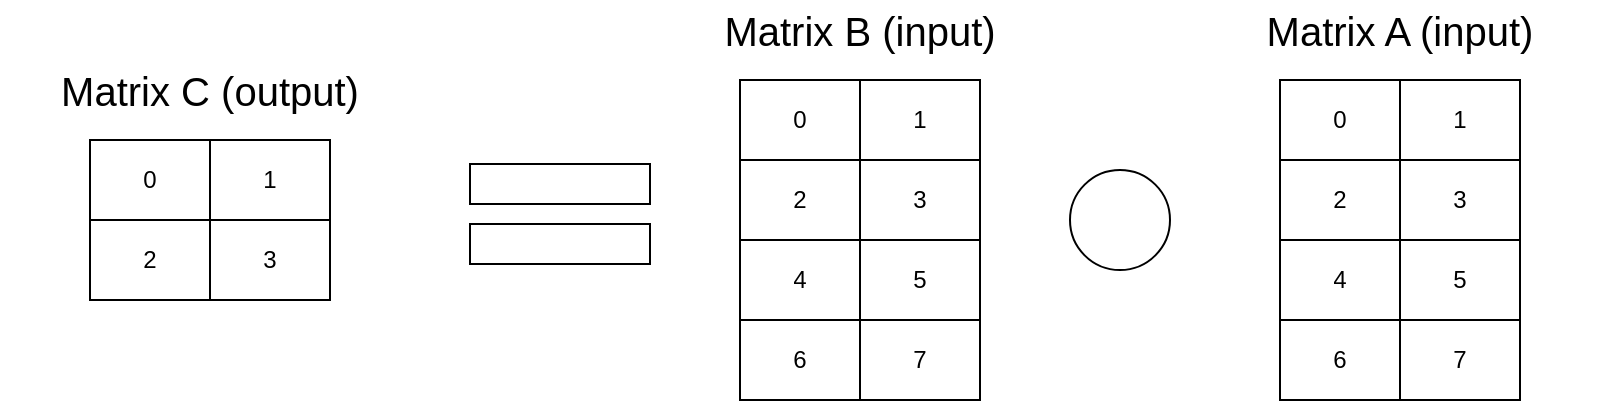 <mxfile version="22.1.8" type="device">
  <diagram name="Page-1" id="VZIIqRRXdtm2IghGHygO">
    <mxGraphModel dx="2074" dy="1124" grid="1" gridSize="10" guides="1" tooltips="1" connect="1" arrows="1" fold="1" page="1" pageScale="1" pageWidth="1100" pageHeight="850" math="0" shadow="0">
      <root>
        <mxCell id="0" />
        <mxCell id="1" parent="0" />
        <mxCell id="U0SIcajHDekRjV8Gr2eX-7" value="" style="shape=table;startSize=0;container=1;collapsible=0;childLayout=tableLayout;" parent="1" vertex="1">
          <mxGeometry x="425" y="50" width="120" height="160" as="geometry" />
        </mxCell>
        <mxCell id="U0SIcajHDekRjV8Gr2eX-8" value="" style="shape=tableRow;horizontal=0;startSize=0;swimlaneHead=0;swimlaneBody=0;strokeColor=inherit;top=0;left=0;bottom=0;right=0;collapsible=0;dropTarget=0;fillColor=none;points=[[0,0.5],[1,0.5]];portConstraint=eastwest;" parent="U0SIcajHDekRjV8Gr2eX-7" vertex="1">
          <mxGeometry width="120" height="40" as="geometry" />
        </mxCell>
        <mxCell id="U0SIcajHDekRjV8Gr2eX-9" value="0" style="shape=partialRectangle;html=1;whiteSpace=wrap;connectable=0;strokeColor=inherit;overflow=hidden;fillColor=none;top=0;left=0;bottom=0;right=0;pointerEvents=1;" parent="U0SIcajHDekRjV8Gr2eX-8" vertex="1">
          <mxGeometry width="60" height="40" as="geometry">
            <mxRectangle width="60" height="40" as="alternateBounds" />
          </mxGeometry>
        </mxCell>
        <mxCell id="U0SIcajHDekRjV8Gr2eX-30" value="1" style="shape=partialRectangle;html=1;whiteSpace=wrap;connectable=0;strokeColor=inherit;overflow=hidden;fillColor=none;top=0;left=0;bottom=0;right=0;pointerEvents=1;" parent="U0SIcajHDekRjV8Gr2eX-8" vertex="1">
          <mxGeometry x="60" width="60" height="40" as="geometry">
            <mxRectangle width="60" height="40" as="alternateBounds" />
          </mxGeometry>
        </mxCell>
        <mxCell id="U0SIcajHDekRjV8Gr2eX-10" value="" style="shape=tableRow;horizontal=0;startSize=0;swimlaneHead=0;swimlaneBody=0;strokeColor=inherit;top=0;left=0;bottom=0;right=0;collapsible=0;dropTarget=0;fillColor=none;points=[[0,0.5],[1,0.5]];portConstraint=eastwest;" parent="U0SIcajHDekRjV8Gr2eX-7" vertex="1">
          <mxGeometry y="40" width="120" height="40" as="geometry" />
        </mxCell>
        <mxCell id="U0SIcajHDekRjV8Gr2eX-11" value="2" style="shape=partialRectangle;html=1;whiteSpace=wrap;connectable=0;strokeColor=inherit;overflow=hidden;fillColor=none;top=0;left=0;bottom=0;right=0;pointerEvents=1;" parent="U0SIcajHDekRjV8Gr2eX-10" vertex="1">
          <mxGeometry width="60" height="40" as="geometry">
            <mxRectangle width="60" height="40" as="alternateBounds" />
          </mxGeometry>
        </mxCell>
        <mxCell id="U0SIcajHDekRjV8Gr2eX-31" value="3" style="shape=partialRectangle;html=1;whiteSpace=wrap;connectable=0;strokeColor=inherit;overflow=hidden;fillColor=none;top=0;left=0;bottom=0;right=0;pointerEvents=1;" parent="U0SIcajHDekRjV8Gr2eX-10" vertex="1">
          <mxGeometry x="60" width="60" height="40" as="geometry">
            <mxRectangle width="60" height="40" as="alternateBounds" />
          </mxGeometry>
        </mxCell>
        <mxCell id="U0SIcajHDekRjV8Gr2eX-12" value="" style="shape=tableRow;horizontal=0;startSize=0;swimlaneHead=0;swimlaneBody=0;strokeColor=inherit;top=0;left=0;bottom=0;right=0;collapsible=0;dropTarget=0;fillColor=none;points=[[0,0.5],[1,0.5]];portConstraint=eastwest;" parent="U0SIcajHDekRjV8Gr2eX-7" vertex="1">
          <mxGeometry y="80" width="120" height="40" as="geometry" />
        </mxCell>
        <mxCell id="U0SIcajHDekRjV8Gr2eX-13" value="4" style="shape=partialRectangle;html=1;whiteSpace=wrap;connectable=0;strokeColor=inherit;overflow=hidden;fillColor=none;top=0;left=0;bottom=0;right=0;pointerEvents=1;" parent="U0SIcajHDekRjV8Gr2eX-12" vertex="1">
          <mxGeometry width="60" height="40" as="geometry">
            <mxRectangle width="60" height="40" as="alternateBounds" />
          </mxGeometry>
        </mxCell>
        <mxCell id="U0SIcajHDekRjV8Gr2eX-32" value="5" style="shape=partialRectangle;html=1;whiteSpace=wrap;connectable=0;strokeColor=inherit;overflow=hidden;fillColor=none;top=0;left=0;bottom=0;right=0;pointerEvents=1;" parent="U0SIcajHDekRjV8Gr2eX-12" vertex="1">
          <mxGeometry x="60" width="60" height="40" as="geometry">
            <mxRectangle width="60" height="40" as="alternateBounds" />
          </mxGeometry>
        </mxCell>
        <mxCell id="U0SIcajHDekRjV8Gr2eX-14" value="" style="shape=tableRow;horizontal=0;startSize=0;swimlaneHead=0;swimlaneBody=0;strokeColor=inherit;top=0;left=0;bottom=0;right=0;collapsible=0;dropTarget=0;fillColor=none;points=[[0,0.5],[1,0.5]];portConstraint=eastwest;" parent="U0SIcajHDekRjV8Gr2eX-7" vertex="1">
          <mxGeometry y="120" width="120" height="40" as="geometry" />
        </mxCell>
        <mxCell id="U0SIcajHDekRjV8Gr2eX-15" value="6" style="shape=partialRectangle;html=1;whiteSpace=wrap;connectable=0;strokeColor=inherit;overflow=hidden;fillColor=none;top=0;left=0;bottom=0;right=0;pointerEvents=1;" parent="U0SIcajHDekRjV8Gr2eX-14" vertex="1">
          <mxGeometry width="60" height="40" as="geometry">
            <mxRectangle width="60" height="40" as="alternateBounds" />
          </mxGeometry>
        </mxCell>
        <mxCell id="U0SIcajHDekRjV8Gr2eX-33" value="7" style="shape=partialRectangle;html=1;whiteSpace=wrap;connectable=0;strokeColor=inherit;overflow=hidden;fillColor=none;top=0;left=0;bottom=0;right=0;pointerEvents=1;" parent="U0SIcajHDekRjV8Gr2eX-14" vertex="1">
          <mxGeometry x="60" width="60" height="40" as="geometry">
            <mxRectangle width="60" height="40" as="alternateBounds" />
          </mxGeometry>
        </mxCell>
        <mxCell id="U0SIcajHDekRjV8Gr2eX-22" value="&lt;font style=&quot;font-size: 20px;&quot;&gt;Matrix C (output)&lt;br&gt;&lt;/font&gt;" style="text;html=1;strokeColor=none;fillColor=none;align=center;verticalAlign=middle;whiteSpace=wrap;rounded=0;" parent="1" vertex="1">
          <mxGeometry x="55" y="40" width="210" height="30" as="geometry" />
        </mxCell>
        <mxCell id="U0SIcajHDekRjV8Gr2eX-23" value="&lt;font style=&quot;font-size: 20px;&quot;&gt;Matrix A (input)&lt;br&gt;&lt;/font&gt;" style="text;html=1;strokeColor=none;fillColor=none;align=center;verticalAlign=middle;whiteSpace=wrap;rounded=0;" parent="1" vertex="1">
          <mxGeometry x="650" y="10" width="210" height="30" as="geometry" />
        </mxCell>
        <mxCell id="U0SIcajHDekRjV8Gr2eX-24" value="&lt;font style=&quot;font-size: 20px;&quot;&gt;Matrix B (input)&lt;br&gt;&lt;/font&gt;" style="text;html=1;strokeColor=none;fillColor=none;align=center;verticalAlign=middle;whiteSpace=wrap;rounded=0;" parent="1" vertex="1">
          <mxGeometry x="380" y="10" width="210" height="30" as="geometry" />
        </mxCell>
        <mxCell id="U0SIcajHDekRjV8Gr2eX-39" value="" style="rounded=0;whiteSpace=wrap;html=1;" parent="1" vertex="1">
          <mxGeometry x="290" y="92" width="90" height="20" as="geometry" />
        </mxCell>
        <mxCell id="U0SIcajHDekRjV8Gr2eX-40" value="" style="rounded=0;whiteSpace=wrap;html=1;" parent="1" vertex="1">
          <mxGeometry x="290" y="122" width="90" height="20" as="geometry" />
        </mxCell>
        <mxCell id="U0SIcajHDekRjV8Gr2eX-41" value="" style="ellipse;whiteSpace=wrap;html=1;aspect=fixed;" parent="1" vertex="1">
          <mxGeometry x="590" y="95" width="50" height="50" as="geometry" />
        </mxCell>
        <mxCell id="LKcYcv7qrDkkJhPi9e7v-1" value="" style="shape=table;startSize=0;container=1;collapsible=0;childLayout=tableLayout;" vertex="1" parent="1">
          <mxGeometry x="100" y="80" width="120" height="80" as="geometry" />
        </mxCell>
        <mxCell id="LKcYcv7qrDkkJhPi9e7v-2" value="" style="shape=tableRow;horizontal=0;startSize=0;swimlaneHead=0;swimlaneBody=0;strokeColor=inherit;top=0;left=0;bottom=0;right=0;collapsible=0;dropTarget=0;fillColor=none;points=[[0,0.5],[1,0.5]];portConstraint=eastwest;" vertex="1" parent="LKcYcv7qrDkkJhPi9e7v-1">
          <mxGeometry width="120" height="40" as="geometry" />
        </mxCell>
        <mxCell id="LKcYcv7qrDkkJhPi9e7v-3" value="0" style="shape=partialRectangle;html=1;whiteSpace=wrap;connectable=0;strokeColor=inherit;overflow=hidden;fillColor=none;top=0;left=0;bottom=0;right=0;pointerEvents=1;" vertex="1" parent="LKcYcv7qrDkkJhPi9e7v-2">
          <mxGeometry width="60" height="40" as="geometry">
            <mxRectangle width="60" height="40" as="alternateBounds" />
          </mxGeometry>
        </mxCell>
        <mxCell id="LKcYcv7qrDkkJhPi9e7v-4" value="1" style="shape=partialRectangle;html=1;whiteSpace=wrap;connectable=0;strokeColor=inherit;overflow=hidden;fillColor=none;top=0;left=0;bottom=0;right=0;pointerEvents=1;" vertex="1" parent="LKcYcv7qrDkkJhPi9e7v-2">
          <mxGeometry x="60" width="60" height="40" as="geometry">
            <mxRectangle width="60" height="40" as="alternateBounds" />
          </mxGeometry>
        </mxCell>
        <mxCell id="LKcYcv7qrDkkJhPi9e7v-5" value="" style="shape=tableRow;horizontal=0;startSize=0;swimlaneHead=0;swimlaneBody=0;strokeColor=inherit;top=0;left=0;bottom=0;right=0;collapsible=0;dropTarget=0;fillColor=none;points=[[0,0.5],[1,0.5]];portConstraint=eastwest;" vertex="1" parent="LKcYcv7qrDkkJhPi9e7v-1">
          <mxGeometry y="40" width="120" height="40" as="geometry" />
        </mxCell>
        <mxCell id="LKcYcv7qrDkkJhPi9e7v-6" value="2" style="shape=partialRectangle;html=1;whiteSpace=wrap;connectable=0;strokeColor=inherit;overflow=hidden;fillColor=none;top=0;left=0;bottom=0;right=0;pointerEvents=1;" vertex="1" parent="LKcYcv7qrDkkJhPi9e7v-5">
          <mxGeometry width="60" height="40" as="geometry">
            <mxRectangle width="60" height="40" as="alternateBounds" />
          </mxGeometry>
        </mxCell>
        <mxCell id="LKcYcv7qrDkkJhPi9e7v-7" value="3" style="shape=partialRectangle;html=1;whiteSpace=wrap;connectable=0;strokeColor=inherit;overflow=hidden;fillColor=none;top=0;left=0;bottom=0;right=0;pointerEvents=1;" vertex="1" parent="LKcYcv7qrDkkJhPi9e7v-5">
          <mxGeometry x="60" width="60" height="40" as="geometry">
            <mxRectangle width="60" height="40" as="alternateBounds" />
          </mxGeometry>
        </mxCell>
        <mxCell id="LKcYcv7qrDkkJhPi9e7v-11" value="" style="shape=table;startSize=0;container=1;collapsible=0;childLayout=tableLayout;" vertex="1" parent="1">
          <mxGeometry x="695" y="50" width="120" height="160" as="geometry" />
        </mxCell>
        <mxCell id="LKcYcv7qrDkkJhPi9e7v-12" value="" style="shape=tableRow;horizontal=0;startSize=0;swimlaneHead=0;swimlaneBody=0;strokeColor=inherit;top=0;left=0;bottom=0;right=0;collapsible=0;dropTarget=0;fillColor=none;points=[[0,0.5],[1,0.5]];portConstraint=eastwest;" vertex="1" parent="LKcYcv7qrDkkJhPi9e7v-11">
          <mxGeometry width="120" height="40" as="geometry" />
        </mxCell>
        <mxCell id="LKcYcv7qrDkkJhPi9e7v-13" value="0" style="shape=partialRectangle;html=1;whiteSpace=wrap;connectable=0;strokeColor=inherit;overflow=hidden;fillColor=none;top=0;left=0;bottom=0;right=0;pointerEvents=1;" vertex="1" parent="LKcYcv7qrDkkJhPi9e7v-12">
          <mxGeometry width="60" height="40" as="geometry">
            <mxRectangle width="60" height="40" as="alternateBounds" />
          </mxGeometry>
        </mxCell>
        <mxCell id="LKcYcv7qrDkkJhPi9e7v-14" value="1" style="shape=partialRectangle;html=1;whiteSpace=wrap;connectable=0;strokeColor=inherit;overflow=hidden;fillColor=none;top=0;left=0;bottom=0;right=0;pointerEvents=1;" vertex="1" parent="LKcYcv7qrDkkJhPi9e7v-12">
          <mxGeometry x="60" width="60" height="40" as="geometry">
            <mxRectangle width="60" height="40" as="alternateBounds" />
          </mxGeometry>
        </mxCell>
        <mxCell id="LKcYcv7qrDkkJhPi9e7v-15" value="" style="shape=tableRow;horizontal=0;startSize=0;swimlaneHead=0;swimlaneBody=0;strokeColor=inherit;top=0;left=0;bottom=0;right=0;collapsible=0;dropTarget=0;fillColor=none;points=[[0,0.5],[1,0.5]];portConstraint=eastwest;" vertex="1" parent="LKcYcv7qrDkkJhPi9e7v-11">
          <mxGeometry y="40" width="120" height="40" as="geometry" />
        </mxCell>
        <mxCell id="LKcYcv7qrDkkJhPi9e7v-16" value="2" style="shape=partialRectangle;html=1;whiteSpace=wrap;connectable=0;strokeColor=inherit;overflow=hidden;fillColor=none;top=0;left=0;bottom=0;right=0;pointerEvents=1;" vertex="1" parent="LKcYcv7qrDkkJhPi9e7v-15">
          <mxGeometry width="60" height="40" as="geometry">
            <mxRectangle width="60" height="40" as="alternateBounds" />
          </mxGeometry>
        </mxCell>
        <mxCell id="LKcYcv7qrDkkJhPi9e7v-17" value="3" style="shape=partialRectangle;html=1;whiteSpace=wrap;connectable=0;strokeColor=inherit;overflow=hidden;fillColor=none;top=0;left=0;bottom=0;right=0;pointerEvents=1;" vertex="1" parent="LKcYcv7qrDkkJhPi9e7v-15">
          <mxGeometry x="60" width="60" height="40" as="geometry">
            <mxRectangle width="60" height="40" as="alternateBounds" />
          </mxGeometry>
        </mxCell>
        <mxCell id="LKcYcv7qrDkkJhPi9e7v-18" value="" style="shape=tableRow;horizontal=0;startSize=0;swimlaneHead=0;swimlaneBody=0;strokeColor=inherit;top=0;left=0;bottom=0;right=0;collapsible=0;dropTarget=0;fillColor=none;points=[[0,0.5],[1,0.5]];portConstraint=eastwest;" vertex="1" parent="LKcYcv7qrDkkJhPi9e7v-11">
          <mxGeometry y="80" width="120" height="40" as="geometry" />
        </mxCell>
        <mxCell id="LKcYcv7qrDkkJhPi9e7v-19" value="4" style="shape=partialRectangle;html=1;whiteSpace=wrap;connectable=0;strokeColor=inherit;overflow=hidden;fillColor=none;top=0;left=0;bottom=0;right=0;pointerEvents=1;" vertex="1" parent="LKcYcv7qrDkkJhPi9e7v-18">
          <mxGeometry width="60" height="40" as="geometry">
            <mxRectangle width="60" height="40" as="alternateBounds" />
          </mxGeometry>
        </mxCell>
        <mxCell id="LKcYcv7qrDkkJhPi9e7v-20" value="5" style="shape=partialRectangle;html=1;whiteSpace=wrap;connectable=0;strokeColor=inherit;overflow=hidden;fillColor=none;top=0;left=0;bottom=0;right=0;pointerEvents=1;" vertex="1" parent="LKcYcv7qrDkkJhPi9e7v-18">
          <mxGeometry x="60" width="60" height="40" as="geometry">
            <mxRectangle width="60" height="40" as="alternateBounds" />
          </mxGeometry>
        </mxCell>
        <mxCell id="LKcYcv7qrDkkJhPi9e7v-21" value="" style="shape=tableRow;horizontal=0;startSize=0;swimlaneHead=0;swimlaneBody=0;strokeColor=inherit;top=0;left=0;bottom=0;right=0;collapsible=0;dropTarget=0;fillColor=none;points=[[0,0.5],[1,0.5]];portConstraint=eastwest;" vertex="1" parent="LKcYcv7qrDkkJhPi9e7v-11">
          <mxGeometry y="120" width="120" height="40" as="geometry" />
        </mxCell>
        <mxCell id="LKcYcv7qrDkkJhPi9e7v-22" value="6" style="shape=partialRectangle;html=1;whiteSpace=wrap;connectable=0;strokeColor=inherit;overflow=hidden;fillColor=none;top=0;left=0;bottom=0;right=0;pointerEvents=1;" vertex="1" parent="LKcYcv7qrDkkJhPi9e7v-21">
          <mxGeometry width="60" height="40" as="geometry">
            <mxRectangle width="60" height="40" as="alternateBounds" />
          </mxGeometry>
        </mxCell>
        <mxCell id="LKcYcv7qrDkkJhPi9e7v-23" value="7" style="shape=partialRectangle;html=1;whiteSpace=wrap;connectable=0;strokeColor=inherit;overflow=hidden;fillColor=none;top=0;left=0;bottom=0;right=0;pointerEvents=1;" vertex="1" parent="LKcYcv7qrDkkJhPi9e7v-21">
          <mxGeometry x="60" width="60" height="40" as="geometry">
            <mxRectangle width="60" height="40" as="alternateBounds" />
          </mxGeometry>
        </mxCell>
      </root>
    </mxGraphModel>
  </diagram>
</mxfile>
